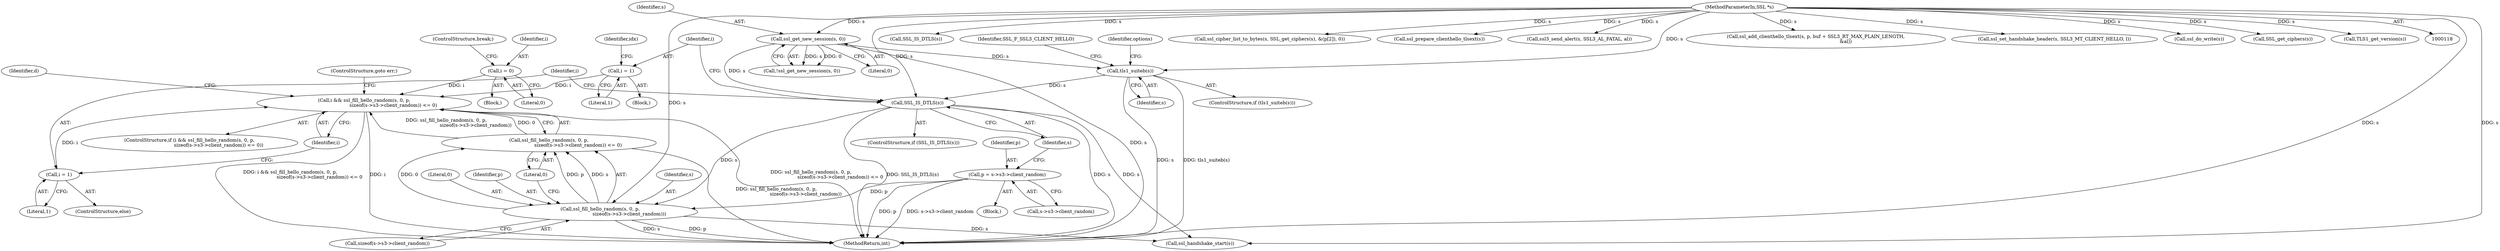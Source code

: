 digraph "0_openssl_e1b568dd2462f7cacf98f3d117936c34e2849a6b@API" {
"1000296" [label="(Call,i && ssl_fill_hello_random(s, 0, p,\n                                       sizeof(s->s3->client_random)) <= 0)"];
"1000292" [label="(Call,i = 1)"];
"1000264" [label="(Call,i = 1)"];
"1000287" [label="(Call,i = 0)"];
"1000298" [label="(Call,ssl_fill_hello_random(s, 0, p,\n                                       sizeof(s->s3->client_random)) <= 0)"];
"1000299" [label="(Call,ssl_fill_hello_random(s, 0, p,\n                                       sizeof(s->s3->client_random)))"];
"1000260" [label="(Call,SSL_IS_DTLS(s))"];
"1000178" [label="(Call,ssl_get_new_session(s, 0))"];
"1000119" [label="(MethodParameterIn,SSL *s)"];
"1000203" [label="(Call,tls1_suiteb(s))"];
"1000252" [label="(Call,p = s->s3->client_random)"];
"1000288" [label="(Identifier,i)"];
"1000264" [label="(Call,i = 1)"];
"1000312" [label="(Identifier,d)"];
"1000180" [label="(Literal,0)"];
"1000259" [label="(ControlStructure,if (SSL_IS_DTLS(s)))"];
"1000399" [label="(Call,SSL_IS_DTLS(s))"];
"1000286" [label="(Block,)"];
"1000177" [label="(Call,!ssl_get_new_session(s, 0))"];
"1000179" [label="(Identifier,s)"];
"1000450" [label="(Call,ssl_cipher_list_to_bytes(s, SSL_get_ciphers(s), &(p[2]), 0))"];
"1000119" [label="(MethodParameterIn,SSL *s)"];
"1000262" [label="(Block,)"];
"1000500" [label="(Call,ssl_prepare_clienthello_tlsext(s))"];
"1000290" [label="(ControlStructure,break;)"];
"1000291" [label="(ControlStructure,else)"];
"1000298" [label="(Call,ssl_fill_hello_random(s, 0, p,\n                                       sizeof(s->s3->client_random)) <= 0)"];
"1000265" [label="(Identifier,i)"];
"1000254" [label="(Call,s->s3->client_random)"];
"1000522" [label="(Call,ssl3_send_alert(s, SSL3_AL_FATAL, al))"];
"1000178" [label="(Call,ssl_get_new_session(s, 0))"];
"1000512" [label="(Call,ssl_add_clienthello_tlsext(s, p, buf + SSL3_RT_MAX_PLAIN_LENGTH,\n                                        &al))"];
"1000535" [label="(Call,ssl_set_handshake_header(s, SSL3_MT_CLIENT_HELLO, l))"];
"1000147" [label="(Block,)"];
"1000253" [label="(Identifier,p)"];
"1000269" [label="(Identifier,idx)"];
"1000287" [label="(Call,i = 0)"];
"1000551" [label="(MethodReturn,int)"];
"1000289" [label="(Literal,0)"];
"1000296" [label="(Call,i && ssl_fill_hello_random(s, 0, p,\n                                       sizeof(s->s3->client_random)) <= 0)"];
"1000207" [label="(Identifier,SSL_F_SSL3_CLIENT_HELLO)"];
"1000261" [label="(Identifier,s)"];
"1000315" [label="(Call,ssl_handshake_start(s))"];
"1000545" [label="(Call,ssl_do_write(s))"];
"1000295" [label="(ControlStructure,if (i && ssl_fill_hello_random(s, 0, p,\n                                       sizeof(s->s3->client_random)) <= 0))"];
"1000202" [label="(ControlStructure,if (tls1_suiteb(s)))"];
"1000260" [label="(Call,SSL_IS_DTLS(s))"];
"1000300" [label="(Identifier,s)"];
"1000301" [label="(Literal,0)"];
"1000292" [label="(Call,i = 1)"];
"1000452" [label="(Call,SSL_get_ciphers(s))"];
"1000212" [label="(Identifier,options)"];
"1000297" [label="(Identifier,i)"];
"1000293" [label="(Identifier,i)"];
"1000294" [label="(Literal,1)"];
"1000302" [label="(Identifier,p)"];
"1000203" [label="(Call,tls1_suiteb(s))"];
"1000309" [label="(Literal,0)"];
"1000299" [label="(Call,ssl_fill_hello_random(s, 0, p,\n                                       sizeof(s->s3->client_random)))"];
"1000252" [label="(Call,p = s->s3->client_random)"];
"1000471" [label="(Call,TLS1_get_version(s))"];
"1000310" [label="(ControlStructure,goto err;)"];
"1000204" [label="(Identifier,s)"];
"1000303" [label="(Call,sizeof(s->s3->client_random))"];
"1000266" [label="(Literal,1)"];
"1000296" -> "1000295"  [label="AST: "];
"1000296" -> "1000297"  [label="CFG: "];
"1000296" -> "1000298"  [label="CFG: "];
"1000297" -> "1000296"  [label="AST: "];
"1000298" -> "1000296"  [label="AST: "];
"1000310" -> "1000296"  [label="CFG: "];
"1000312" -> "1000296"  [label="CFG: "];
"1000296" -> "1000551"  [label="DDG: ssl_fill_hello_random(s, 0, p,\n                                       sizeof(s->s3->client_random)) <= 0"];
"1000296" -> "1000551"  [label="DDG: i && ssl_fill_hello_random(s, 0, p,\n                                       sizeof(s->s3->client_random)) <= 0"];
"1000296" -> "1000551"  [label="DDG: i"];
"1000292" -> "1000296"  [label="DDG: i"];
"1000264" -> "1000296"  [label="DDG: i"];
"1000287" -> "1000296"  [label="DDG: i"];
"1000298" -> "1000296"  [label="DDG: ssl_fill_hello_random(s, 0, p,\n                                       sizeof(s->s3->client_random))"];
"1000298" -> "1000296"  [label="DDG: 0"];
"1000292" -> "1000291"  [label="AST: "];
"1000292" -> "1000294"  [label="CFG: "];
"1000293" -> "1000292"  [label="AST: "];
"1000294" -> "1000292"  [label="AST: "];
"1000297" -> "1000292"  [label="CFG: "];
"1000264" -> "1000262"  [label="AST: "];
"1000264" -> "1000266"  [label="CFG: "];
"1000265" -> "1000264"  [label="AST: "];
"1000266" -> "1000264"  [label="AST: "];
"1000269" -> "1000264"  [label="CFG: "];
"1000287" -> "1000286"  [label="AST: "];
"1000287" -> "1000289"  [label="CFG: "];
"1000288" -> "1000287"  [label="AST: "];
"1000289" -> "1000287"  [label="AST: "];
"1000290" -> "1000287"  [label="CFG: "];
"1000298" -> "1000309"  [label="CFG: "];
"1000299" -> "1000298"  [label="AST: "];
"1000309" -> "1000298"  [label="AST: "];
"1000298" -> "1000551"  [label="DDG: ssl_fill_hello_random(s, 0, p,\n                                       sizeof(s->s3->client_random))"];
"1000299" -> "1000298"  [label="DDG: s"];
"1000299" -> "1000298"  [label="DDG: 0"];
"1000299" -> "1000298"  [label="DDG: p"];
"1000299" -> "1000303"  [label="CFG: "];
"1000300" -> "1000299"  [label="AST: "];
"1000301" -> "1000299"  [label="AST: "];
"1000302" -> "1000299"  [label="AST: "];
"1000303" -> "1000299"  [label="AST: "];
"1000309" -> "1000299"  [label="CFG: "];
"1000299" -> "1000551"  [label="DDG: p"];
"1000299" -> "1000551"  [label="DDG: s"];
"1000260" -> "1000299"  [label="DDG: s"];
"1000119" -> "1000299"  [label="DDG: s"];
"1000252" -> "1000299"  [label="DDG: p"];
"1000299" -> "1000315"  [label="DDG: s"];
"1000260" -> "1000259"  [label="AST: "];
"1000260" -> "1000261"  [label="CFG: "];
"1000261" -> "1000260"  [label="AST: "];
"1000265" -> "1000260"  [label="CFG: "];
"1000293" -> "1000260"  [label="CFG: "];
"1000260" -> "1000551"  [label="DDG: SSL_IS_DTLS(s)"];
"1000260" -> "1000551"  [label="DDG: s"];
"1000178" -> "1000260"  [label="DDG: s"];
"1000203" -> "1000260"  [label="DDG: s"];
"1000119" -> "1000260"  [label="DDG: s"];
"1000260" -> "1000315"  [label="DDG: s"];
"1000178" -> "1000177"  [label="AST: "];
"1000178" -> "1000180"  [label="CFG: "];
"1000179" -> "1000178"  [label="AST: "];
"1000180" -> "1000178"  [label="AST: "];
"1000177" -> "1000178"  [label="CFG: "];
"1000178" -> "1000551"  [label="DDG: s"];
"1000178" -> "1000177"  [label="DDG: s"];
"1000178" -> "1000177"  [label="DDG: 0"];
"1000119" -> "1000178"  [label="DDG: s"];
"1000178" -> "1000203"  [label="DDG: s"];
"1000119" -> "1000118"  [label="AST: "];
"1000119" -> "1000551"  [label="DDG: s"];
"1000119" -> "1000203"  [label="DDG: s"];
"1000119" -> "1000315"  [label="DDG: s"];
"1000119" -> "1000399"  [label="DDG: s"];
"1000119" -> "1000450"  [label="DDG: s"];
"1000119" -> "1000452"  [label="DDG: s"];
"1000119" -> "1000471"  [label="DDG: s"];
"1000119" -> "1000500"  [label="DDG: s"];
"1000119" -> "1000512"  [label="DDG: s"];
"1000119" -> "1000522"  [label="DDG: s"];
"1000119" -> "1000535"  [label="DDG: s"];
"1000119" -> "1000545"  [label="DDG: s"];
"1000203" -> "1000202"  [label="AST: "];
"1000203" -> "1000204"  [label="CFG: "];
"1000204" -> "1000203"  [label="AST: "];
"1000207" -> "1000203"  [label="CFG: "];
"1000212" -> "1000203"  [label="CFG: "];
"1000203" -> "1000551"  [label="DDG: tls1_suiteb(s)"];
"1000203" -> "1000551"  [label="DDG: s"];
"1000252" -> "1000147"  [label="AST: "];
"1000252" -> "1000254"  [label="CFG: "];
"1000253" -> "1000252"  [label="AST: "];
"1000254" -> "1000252"  [label="AST: "];
"1000261" -> "1000252"  [label="CFG: "];
"1000252" -> "1000551"  [label="DDG: p"];
"1000252" -> "1000551"  [label="DDG: s->s3->client_random"];
}
